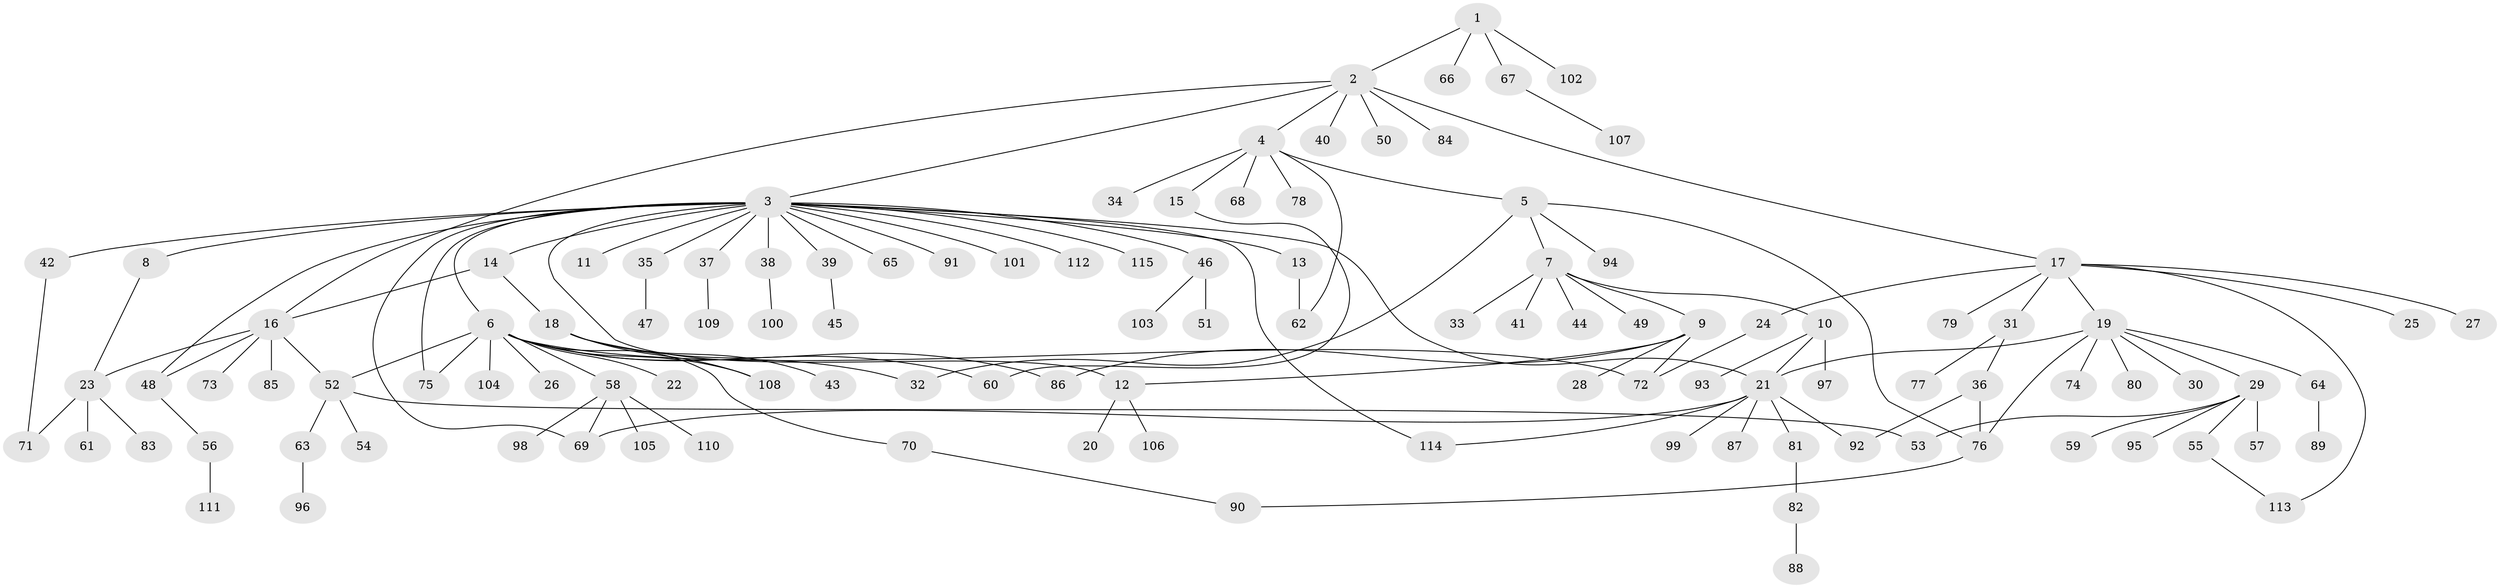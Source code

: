 // Generated by graph-tools (version 1.1) at 2025/26/03/09/25 03:26:06]
// undirected, 115 vertices, 139 edges
graph export_dot {
graph [start="1"]
  node [color=gray90,style=filled];
  1;
  2;
  3;
  4;
  5;
  6;
  7;
  8;
  9;
  10;
  11;
  12;
  13;
  14;
  15;
  16;
  17;
  18;
  19;
  20;
  21;
  22;
  23;
  24;
  25;
  26;
  27;
  28;
  29;
  30;
  31;
  32;
  33;
  34;
  35;
  36;
  37;
  38;
  39;
  40;
  41;
  42;
  43;
  44;
  45;
  46;
  47;
  48;
  49;
  50;
  51;
  52;
  53;
  54;
  55;
  56;
  57;
  58;
  59;
  60;
  61;
  62;
  63;
  64;
  65;
  66;
  67;
  68;
  69;
  70;
  71;
  72;
  73;
  74;
  75;
  76;
  77;
  78;
  79;
  80;
  81;
  82;
  83;
  84;
  85;
  86;
  87;
  88;
  89;
  90;
  91;
  92;
  93;
  94;
  95;
  96;
  97;
  98;
  99;
  100;
  101;
  102;
  103;
  104;
  105;
  106;
  107;
  108;
  109;
  110;
  111;
  112;
  113;
  114;
  115;
  1 -- 2;
  1 -- 66;
  1 -- 67;
  1 -- 102;
  2 -- 3;
  2 -- 4;
  2 -- 16;
  2 -- 17;
  2 -- 40;
  2 -- 50;
  2 -- 84;
  3 -- 6;
  3 -- 8;
  3 -- 11;
  3 -- 12;
  3 -- 13;
  3 -- 14;
  3 -- 21;
  3 -- 35;
  3 -- 37;
  3 -- 38;
  3 -- 39;
  3 -- 42;
  3 -- 46;
  3 -- 48;
  3 -- 65;
  3 -- 69;
  3 -- 75;
  3 -- 91;
  3 -- 101;
  3 -- 112;
  3 -- 114;
  3 -- 115;
  4 -- 5;
  4 -- 15;
  4 -- 34;
  4 -- 62;
  4 -- 68;
  4 -- 78;
  5 -- 7;
  5 -- 32;
  5 -- 76;
  5 -- 94;
  6 -- 22;
  6 -- 26;
  6 -- 32;
  6 -- 52;
  6 -- 58;
  6 -- 60;
  6 -- 70;
  6 -- 72;
  6 -- 75;
  6 -- 104;
  6 -- 108;
  7 -- 9;
  7 -- 10;
  7 -- 33;
  7 -- 41;
  7 -- 44;
  7 -- 49;
  8 -- 23;
  9 -- 12;
  9 -- 28;
  9 -- 72;
  9 -- 86;
  10 -- 21;
  10 -- 93;
  10 -- 97;
  12 -- 20;
  12 -- 106;
  13 -- 62;
  14 -- 16;
  14 -- 18;
  15 -- 60;
  16 -- 23;
  16 -- 48;
  16 -- 52;
  16 -- 73;
  16 -- 85;
  17 -- 19;
  17 -- 24;
  17 -- 25;
  17 -- 27;
  17 -- 31;
  17 -- 79;
  17 -- 113;
  18 -- 43;
  18 -- 86;
  18 -- 108;
  19 -- 21;
  19 -- 29;
  19 -- 30;
  19 -- 64;
  19 -- 74;
  19 -- 76;
  19 -- 80;
  21 -- 69;
  21 -- 81;
  21 -- 87;
  21 -- 92;
  21 -- 99;
  21 -- 114;
  23 -- 61;
  23 -- 71;
  23 -- 83;
  24 -- 72;
  29 -- 53;
  29 -- 55;
  29 -- 57;
  29 -- 59;
  29 -- 95;
  31 -- 36;
  31 -- 77;
  35 -- 47;
  36 -- 76;
  36 -- 92;
  37 -- 109;
  38 -- 100;
  39 -- 45;
  42 -- 71;
  46 -- 51;
  46 -- 103;
  48 -- 56;
  52 -- 53;
  52 -- 54;
  52 -- 63;
  55 -- 113;
  56 -- 111;
  58 -- 69;
  58 -- 98;
  58 -- 105;
  58 -- 110;
  63 -- 96;
  64 -- 89;
  67 -- 107;
  70 -- 90;
  76 -- 90;
  81 -- 82;
  82 -- 88;
}
